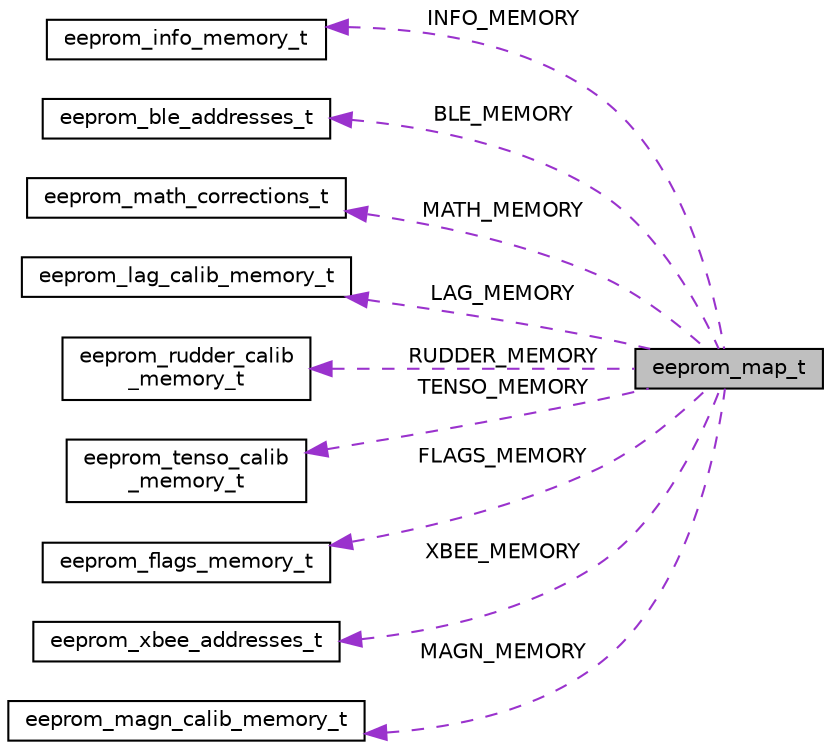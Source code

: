 digraph "eeprom_map_t"
{
  edge [fontname="Helvetica",fontsize="10",labelfontname="Helvetica",labelfontsize="10"];
  node [fontname="Helvetica",fontsize="10",shape=record];
  rankdir="LR";
  Node1 [label="eeprom_map_t",height=0.2,width=0.4,color="black", fillcolor="grey75", style="filled", fontcolor="black"];
  Node2 -> Node1 [dir="back",color="darkorchid3",fontsize="10",style="dashed",label=" INFO_MEMORY" ,fontname="Helvetica"];
  Node2 [label="eeprom_info_memory_t",height=0.2,width=0.4,color="black", fillcolor="white", style="filled",URL="$structeeprom__info__memory__t.html",tooltip="FW and HW versions varables. "];
  Node3 -> Node1 [dir="back",color="darkorchid3",fontsize="10",style="dashed",label=" BLE_MEMORY" ,fontname="Helvetica"];
  Node3 [label="eeprom_ble_addresses_t",height=0.2,width=0.4,color="black", fillcolor="white", style="filled",URL="$structeeprom__ble__addresses__t.html"];
  Node4 -> Node1 [dir="back",color="darkorchid3",fontsize="10",style="dashed",label=" MATH_MEMORY" ,fontname="Helvetica"];
  Node4 [label="eeprom_math_corrections_t",height=0.2,width=0.4,color="black", fillcolor="white", style="filled",URL="$structeeprom__math__corrections__t.html",tooltip="Math corrections memory part. "];
  Node5 -> Node1 [dir="back",color="darkorchid3",fontsize="10",style="dashed",label=" LAG_MEMORY" ,fontname="Helvetica"];
  Node5 [label="eeprom_lag_calib_memory_t",height=0.2,width=0.4,color="black", fillcolor="white", style="filled",URL="$structeeprom__lag__calib__memory__t.html",tooltip="Log calibration values. "];
  Node6 -> Node1 [dir="back",color="darkorchid3",fontsize="10",style="dashed",label=" RUDDER_MEMORY" ,fontname="Helvetica"];
  Node6 [label="eeprom_rudder_calib\l_memory_t",height=0.2,width=0.4,color="black", fillcolor="white", style="filled",URL="$structeeprom__rudder__calib__memory__t.html"];
  Node7 -> Node1 [dir="back",color="darkorchid3",fontsize="10",style="dashed",label=" TENSO_MEMORY" ,fontname="Helvetica"];
  Node7 [label="eeprom_tenso_calib\l_memory_t",height=0.2,width=0.4,color="black", fillcolor="white", style="filled",URL="$structeeprom__tenso__calib__memory__t.html"];
  Node8 -> Node1 [dir="back",color="darkorchid3",fontsize="10",style="dashed",label=" FLAGS_MEMORY" ,fontname="Helvetica"];
  Node8 [label="eeprom_flags_memory_t",height=0.2,width=0.4,color="black", fillcolor="white", style="filled",URL="$structeeprom__flags__memory__t.html",tooltip="Flags. "];
  Node9 -> Node1 [dir="back",color="darkorchid3",fontsize="10",style="dashed",label=" XBEE_MEMORY" ,fontname="Helvetica"];
  Node9 [label="eeprom_xbee_addresses_t",height=0.2,width=0.4,color="black", fillcolor="white", style="filled",URL="$structeeprom__xbee__addresses__t.html"];
  Node10 -> Node1 [dir="back",color="darkorchid3",fontsize="10",style="dashed",label=" MAGN_MEMORY" ,fontname="Helvetica"];
  Node10 [label="eeprom_magn_calib_memory_t",height=0.2,width=0.4,color="black", fillcolor="white", style="filled",URL="$structeeprom__magn__calib__memory__t.html",tooltip="Magnetometer offset memory part. "];
}

